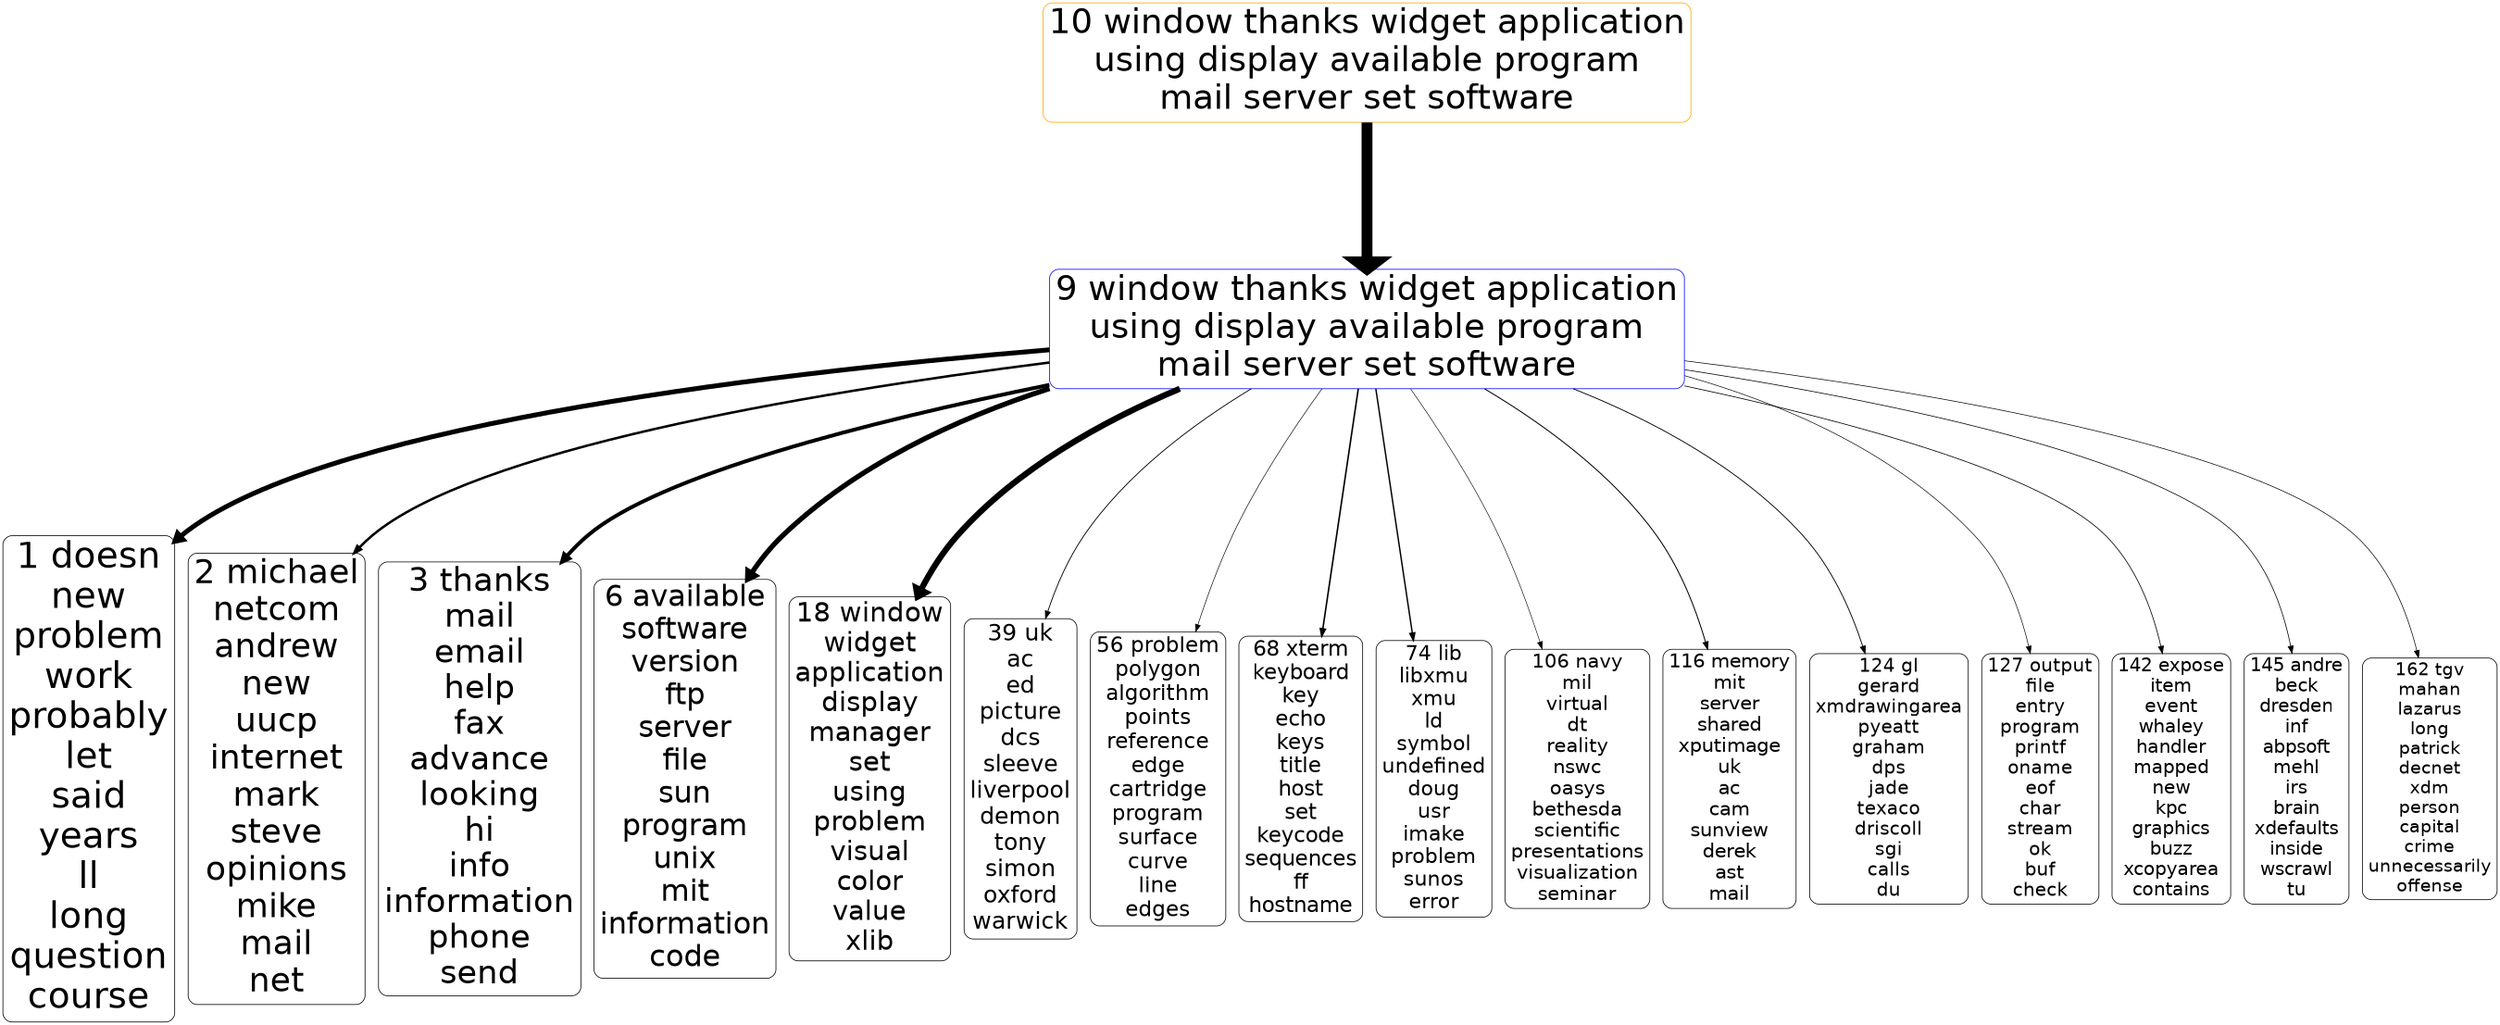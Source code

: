digraph G {
size="18,18!";ranksep=4; ratio = auto; layers="1:2:3:4:5";
graph [fontname = "helvetica"];node [fontname = "helvetica"];edge [fontname = "helvetica"];ranksep=2.8;
"3_10" [ rank =3,fontsize =46.988, shape=box, style="rounded", color=orange, label="10 window thanks widget application
using display available program
mail server set software"]
"3_10" -> "2_9" [penwidth=14.9202,dir=forward]
"2_9" [rank =4,fontsize =47.6786, shape=box, style="rounded", color=blue,label="9 window thanks widget application
using display available program
mail server set software"]
"2_9" [ rank =2,fontsize =47.6786, shape=box, style="rounded", color=blue, label="9 window thanks widget application
using display available program
mail server set software"]
"2_9" -> "1_1" [penwidth=6.6038,dir=forward]
"1_1" [rank =3,fontsize =50, shape=box, style="rounded", color=black,label="1 doesn
new
problem
work
probably
let
said
years
ll
long
question
course"]
"2_9" -> "1_2" [penwidth=3.3623,dir=forward]
"1_2" [rank =3,fontsize =46.1741, shape=box, style="rounded", color=black,label="2 michael
netcom
andrew
new
uucp
internet
mark
steve
opinions
mike
mail
net"]
"2_9" -> "1_3" [penwidth=5.2544,dir=forward]
"1_3" [rank =3,fontsize =44.9965, shape=box, style="rounded", color=black,label="3 thanks
mail
email
help
fax
advance
looking
hi
info
information
phone
send"]
"2_9" -> "1_6" [penwidth=6.9847,dir=forward]
"1_6" [rank =3,fontsize =40.6629, shape=box, style="rounded", color=black,label="6 available
software
version
ftp
server
file
sun
program
unix
mit
information
code"]
"2_9" -> "1_18" [penwidth=8.3153,dir=forward]
"1_18" [rank =3,fontsize =37.2946, shape=box, style="rounded", color=black,label="18 window
widget
application
display
manager
set
using
problem
visual
color
value
xlib"]
"2_9" -> "1_39" [penwidth=1.1582,dir=forward]
"1_39" [rank =3,fontsize =32.2729, shape=box, style="rounded", color=black,label="39 uk
ac
ed
picture
dcs
sleeve
liverpool
demon
tony
simon
oxford
warwick"]
"2_9" -> "1_56" [penwidth=0.83332,dir=forward]
"1_56" [rank =3,fontsize =29.6749, shape=box, style="rounded", color=black,label="56 problem
polygon
algorithm
points
reference
edge
cartridge
program
surface
curve
line
edges"]
"2_9" -> "1_68" [penwidth=2.1088,dir=forward]
"1_68" [rank =3,fontsize =28.7361, shape=box, style="rounded", color=black,label="68 xterm
keyboard
key
echo
keys
title
host
set
keycode
sequences
ff
hostname"]
"2_9" -> "1_74" [penwidth=1.9046,dir=forward]
"1_74" [rank =3,fontsize =28.2343, shape=box, style="rounded", color=black,label="74 lib
libxmu
xmu
ld
symbol
undefined
doug
usr
imake
problem
sunos
error"]
"2_9" -> "1_106" [penwidth=0.77984,dir=forward]
"1_106" [rank =3,fontsize =26.6045, shape=box, style="rounded", color=black,label="106 navy
mil
virtual
dt
reality
nswc
oasys
bethesda
scientific
presentations
visualization
seminar"]
"2_9" -> "1_116" [penwidth=1.3151,dir=forward]
"1_116" [rank =3,fontsize =26.203, shape=box, style="rounded", color=black,label="116 memory
mit
server
shared
xputimage
uk
ac
cam
sunview
derek
ast
mail"]
"2_9" -> "1_124" [penwidth=1.1767,dir=forward]
"1_124" [rank =3,fontsize =25.9051, shape=box, style="rounded", color=black,label="124 gl
gerard
xmdrawingarea
pyeatt
graham
dps
jade
texaco
driscoll
sgi
calls
du"]
"2_9" -> "1_127" [penwidth=0.85881,dir=forward]
"1_127" [rank =3,fontsize =25.8387, shape=box, style="rounded", color=black,label="127 output
file
entry
program
printf
oname
eof
char
stream
ok
buf
check"]
"2_9" -> "1_142" [penwidth=1.0195,dir=forward]
"1_142" [rank =3,fontsize =25.21, shape=box, style="rounded", color=black,label="142 expose
item
event
whaley
handler
mapped
new
kpc
graphics
buzz
xcopyarea
contains"]
"2_9" -> "1_145" [penwidth=0.97632,dir=forward]
"1_145" [rank =3,fontsize =25.0362, shape=box, style="rounded", color=black,label="145 andre
beck
dresden
inf
abpsoft
mehl
irs
brain
xdefaults
inside
wscrawl
tu"]
"2_9" -> "1_162" [penwidth=0.90764,dir=forward]
"1_162" [rank =3,fontsize =24.6173, shape=box, style="rounded", color=black,label="162 tgv
mahan
lazarus
long
patrick
decnet
xdm
person
capital
crime
unnecessarily
offense"]
{rank=same; "1_1" "1_2" "1_3" "1_6" "1_18" "1_39" "1_56" "1_68" "1_74" "1_106" "1_116" "1_124" "1_127" "1_142" "1_145" "1_162"}{rank=same; "2_9" "2_9"}{rank=same; "3_10"}{rank=same;}{rank=same;}}